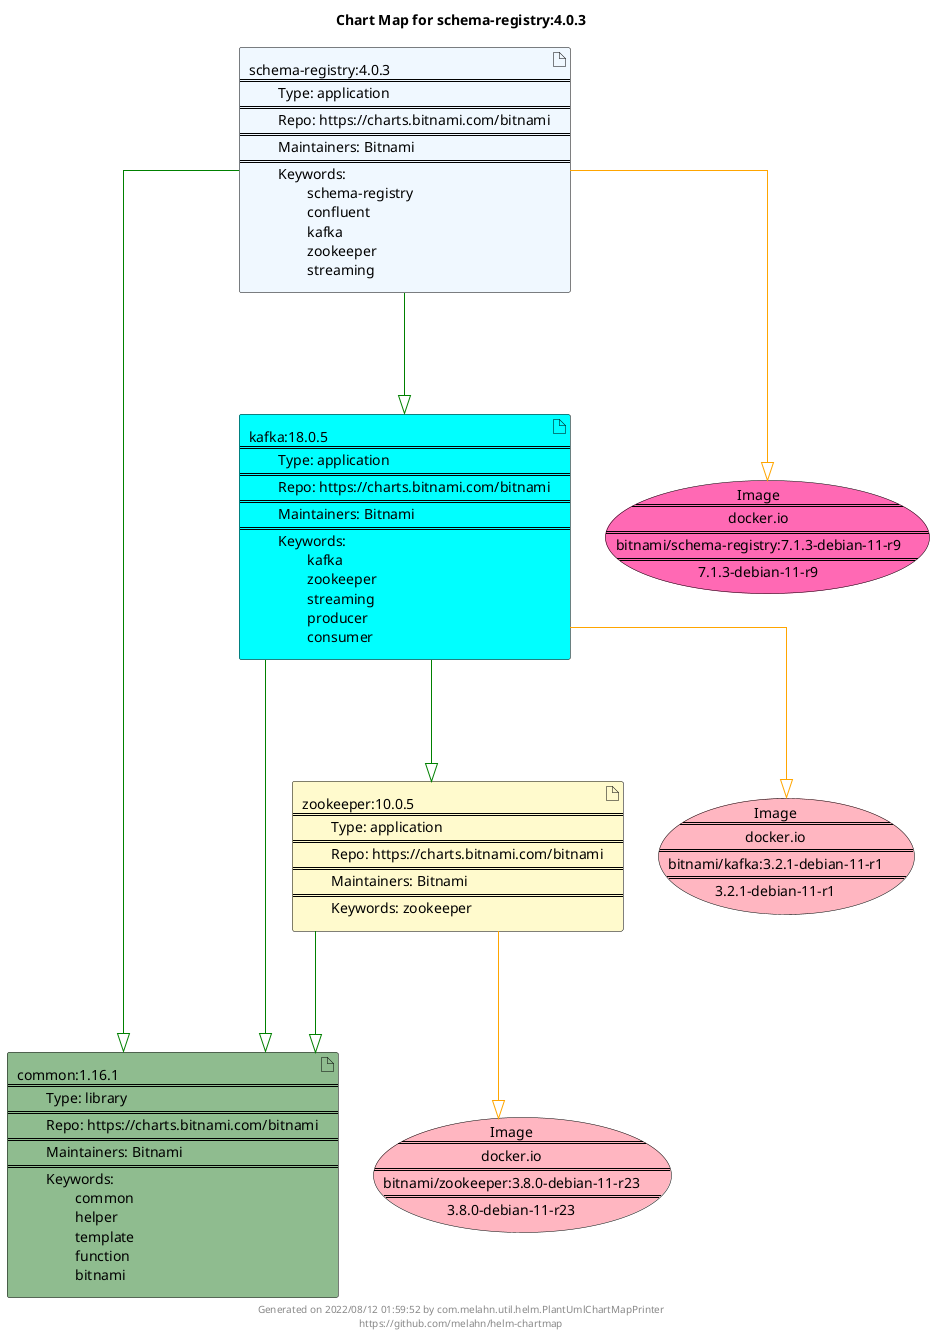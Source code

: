 @startuml
skinparam linetype ortho
skinparam backgroundColor white
skinparam usecaseBorderColor black
skinparam usecaseArrowColor LightSlateGray
skinparam artifactBorderColor black
skinparam artifactArrowColor LightSlateGray

title Chart Map for schema-registry:4.0.3

'There are 4 referenced Helm Charts
artifact "common:1.16.1\n====\n\tType: library\n====\n\tRepo: https://charts.bitnami.com/bitnami\n====\n\tMaintainers: Bitnami\n====\n\tKeywords: \n\t\tcommon\n\t\thelper\n\t\ttemplate\n\t\tfunction\n\t\tbitnami" as common_1_16_1 #DarkSeaGreen
artifact "schema-registry:4.0.3\n====\n\tType: application\n====\n\tRepo: https://charts.bitnami.com/bitnami\n====\n\tMaintainers: Bitnami\n====\n\tKeywords: \n\t\tschema-registry\n\t\tconfluent\n\t\tkafka\n\t\tzookeeper\n\t\tstreaming" as schema_registry_4_0_3 #AliceBlue
artifact "zookeeper:10.0.5\n====\n\tType: application\n====\n\tRepo: https://charts.bitnami.com/bitnami\n====\n\tMaintainers: Bitnami\n====\n\tKeywords: zookeeper" as zookeeper_10_0_5 #LemonChiffon
artifact "kafka:18.0.5\n====\n\tType: application\n====\n\tRepo: https://charts.bitnami.com/bitnami\n====\n\tMaintainers: Bitnami\n====\n\tKeywords: \n\t\tkafka\n\t\tzookeeper\n\t\tstreaming\n\t\tproducer\n\t\tconsumer" as kafka_18_0_5 #Aqua

'There are 3 referenced Docker Images
usecase "Image\n====\ndocker.io\n====\nbitnami/zookeeper:3.8.0-debian-11-r23\n====\n3.8.0-debian-11-r23" as docker_io_bitnami_zookeeper_3_8_0_debian_11_r23 #LightPink
usecase "Image\n====\ndocker.io\n====\nbitnami/kafka:3.2.1-debian-11-r1\n====\n3.2.1-debian-11-r1" as docker_io_bitnami_kafka_3_2_1_debian_11_r1 #LightPink
usecase "Image\n====\ndocker.io\n====\nbitnami/schema-registry:7.1.3-debian-11-r9\n====\n7.1.3-debian-11-r9" as docker_io_bitnami_schema_registry_7_1_3_debian_11_r9 #HotPink

'Chart Dependencies
schema_registry_4_0_3--[#green]-|>kafka_18_0_5
kafka_18_0_5--[#green]-|>zookeeper_10_0_5
zookeeper_10_0_5--[#green]-|>common_1_16_1
kafka_18_0_5--[#green]-|>common_1_16_1
schema_registry_4_0_3--[#green]-|>common_1_16_1
schema_registry_4_0_3--[#orange]-|>docker_io_bitnami_schema_registry_7_1_3_debian_11_r9
zookeeper_10_0_5--[#orange]-|>docker_io_bitnami_zookeeper_3_8_0_debian_11_r23
kafka_18_0_5--[#orange]-|>docker_io_bitnami_kafka_3_2_1_debian_11_r1

center footer Generated on 2022/08/12 01:59:52 by com.melahn.util.helm.PlantUmlChartMapPrinter\nhttps://github.com/melahn/helm-chartmap
@enduml
